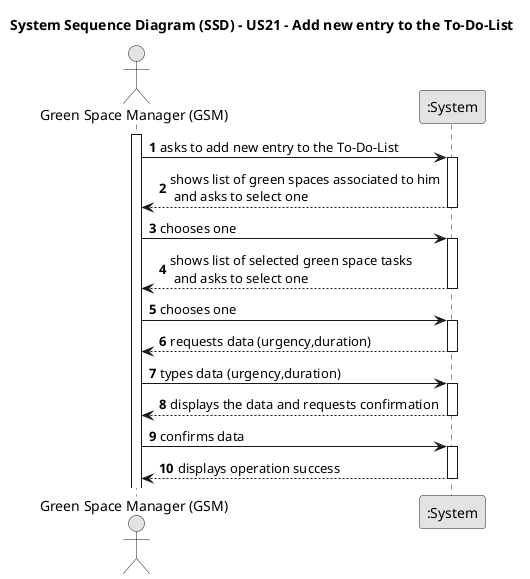 @startuml
skinparam monochrome true
skinparam packageStyle rectangle
skinparam shadowing false

title System Sequence Diagram (SSD) - US21 - Add new entry to the To-Do-List

autonumber

actor "Green Space Manager (GSM)" as GSM
participant ":System" as System

activate GSM

    GSM -> System : asks to add new entry to the To-Do-List
    activate System

        System --> GSM : shows list of green spaces associated to him\n and asks to select one
    deactivate System

    GSM->System: chooses one
    activate System

        System --> GSM : shows list of selected green space tasks\n and asks to select one

    deactivate System


    GSM -> System : chooses one
    activate System

        System --> GSM : requests data (urgency,duration)
    deactivate System

    GSM -> System : types data (urgency,duration)
    activate System

        System --> GSM : displays the data and requests confirmation
    deactivate System

    GSM -> System : confirms data
    activate System

    System --> GSM : displays operation success
    deactivate System

@enduml